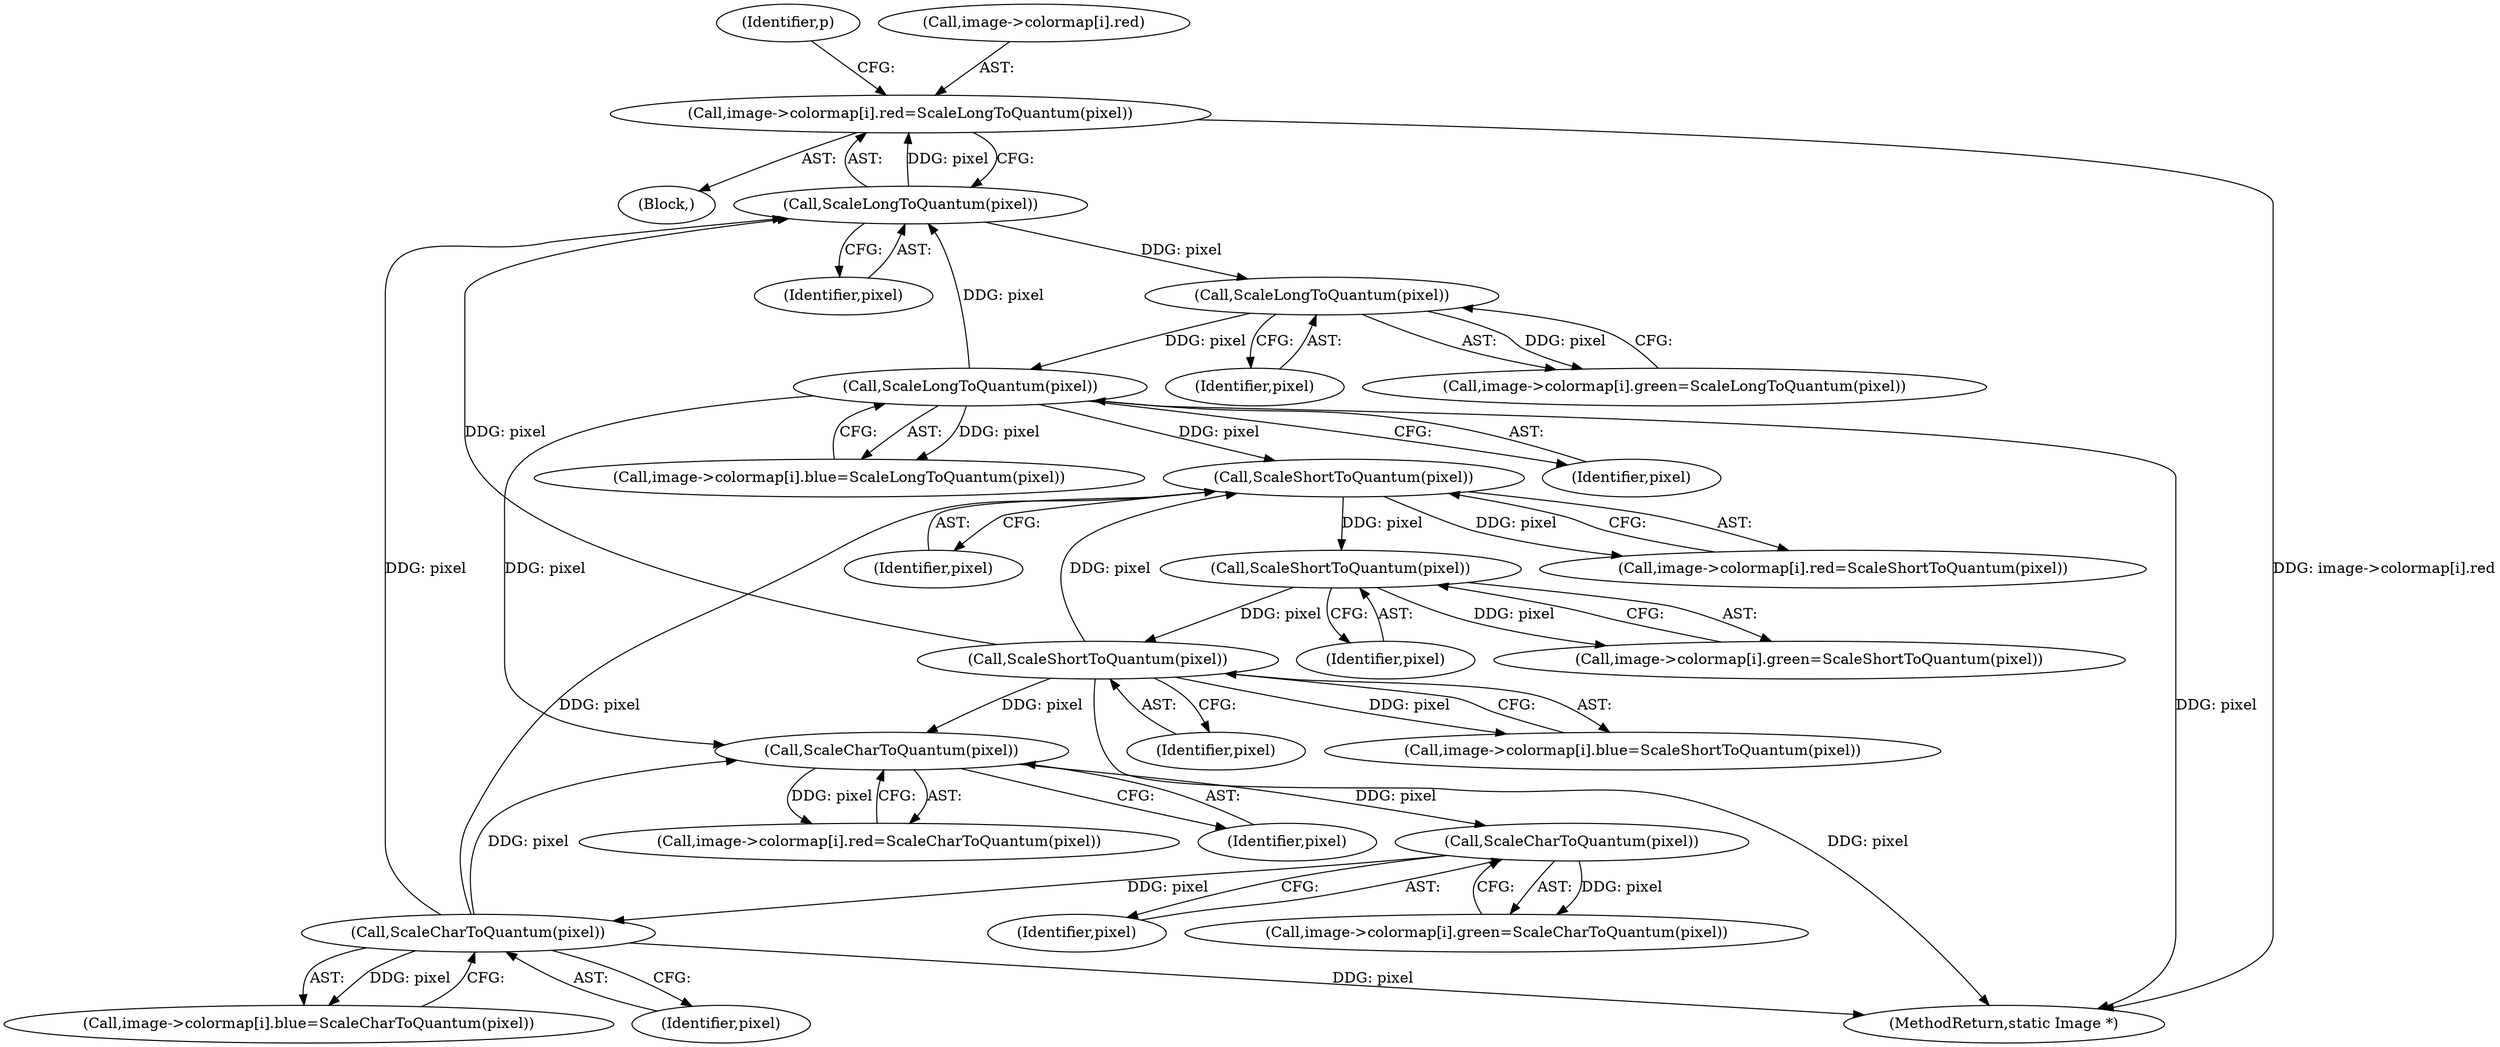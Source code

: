 digraph "0_ImageMagick_7fd419441bc7103398e313558171d342c6315f44@pointer" {
"1002349" [label="(Call,image->colormap[i].red=ScaleLongToQuantum(pixel))"];
"1002357" [label="(Call,ScaleLongToQuantum(pixel))"];
"1002391" [label="(Call,ScaleLongToQuantum(pixel))"];
"1002374" [label="(Call,ScaleLongToQuantum(pixel))"];
"1002322" [label="(Call,ScaleShortToQuantum(pixel))"];
"1002305" [label="(Call,ScaleShortToQuantum(pixel))"];
"1002288" [label="(Call,ScaleShortToQuantum(pixel))"];
"1002253" [label="(Call,ScaleCharToQuantum(pixel))"];
"1002237" [label="(Call,ScaleCharToQuantum(pixel))"];
"1002221" [label="(Call,ScaleCharToQuantum(pixel))"];
"1002229" [label="(Call,image->colormap[i].green=ScaleCharToQuantum(pixel))"];
"1002360" [label="(Identifier,p)"];
"1002297" [label="(Call,image->colormap[i].green=ScaleShortToQuantum(pixel))"];
"1002213" [label="(Call,image->colormap[i].red=ScaleCharToQuantum(pixel))"];
"1002350" [label="(Call,image->colormap[i].red)"];
"1002238" [label="(Identifier,pixel)"];
"1002322" [label="(Call,ScaleShortToQuantum(pixel))"];
"1002391" [label="(Call,ScaleLongToQuantum(pixel))"];
"1002245" [label="(Call,image->colormap[i].blue=ScaleCharToQuantum(pixel))"];
"1002221" [label="(Call,ScaleCharToQuantum(pixel))"];
"1002341" [label="(Block,)"];
"1002314" [label="(Call,image->colormap[i].blue=ScaleShortToQuantum(pixel))"];
"1002306" [label="(Identifier,pixel)"];
"1002358" [label="(Identifier,pixel)"];
"1002253" [label="(Call,ScaleCharToQuantum(pixel))"];
"1002375" [label="(Identifier,pixel)"];
"1002374" [label="(Call,ScaleLongToQuantum(pixel))"];
"1002222" [label="(Identifier,pixel)"];
"1002357" [label="(Call,ScaleLongToQuantum(pixel))"];
"1002366" [label="(Call,image->colormap[i].green=ScaleLongToQuantum(pixel))"];
"1002349" [label="(Call,image->colormap[i].red=ScaleLongToQuantum(pixel))"];
"1002543" [label="(MethodReturn,static Image *)"];
"1002392" [label="(Identifier,pixel)"];
"1002237" [label="(Call,ScaleCharToQuantum(pixel))"];
"1002383" [label="(Call,image->colormap[i].blue=ScaleLongToQuantum(pixel))"];
"1002289" [label="(Identifier,pixel)"];
"1002323" [label="(Identifier,pixel)"];
"1002288" [label="(Call,ScaleShortToQuantum(pixel))"];
"1002305" [label="(Call,ScaleShortToQuantum(pixel))"];
"1002254" [label="(Identifier,pixel)"];
"1002280" [label="(Call,image->colormap[i].red=ScaleShortToQuantum(pixel))"];
"1002349" -> "1002341"  [label="AST: "];
"1002349" -> "1002357"  [label="CFG: "];
"1002350" -> "1002349"  [label="AST: "];
"1002357" -> "1002349"  [label="AST: "];
"1002360" -> "1002349"  [label="CFG: "];
"1002349" -> "1002543"  [label="DDG: image->colormap[i].red"];
"1002357" -> "1002349"  [label="DDG: pixel"];
"1002357" -> "1002358"  [label="CFG: "];
"1002358" -> "1002357"  [label="AST: "];
"1002391" -> "1002357"  [label="DDG: pixel"];
"1002322" -> "1002357"  [label="DDG: pixel"];
"1002253" -> "1002357"  [label="DDG: pixel"];
"1002357" -> "1002374"  [label="DDG: pixel"];
"1002391" -> "1002383"  [label="AST: "];
"1002391" -> "1002392"  [label="CFG: "];
"1002392" -> "1002391"  [label="AST: "];
"1002383" -> "1002391"  [label="CFG: "];
"1002391" -> "1002543"  [label="DDG: pixel"];
"1002391" -> "1002221"  [label="DDG: pixel"];
"1002391" -> "1002288"  [label="DDG: pixel"];
"1002391" -> "1002383"  [label="DDG: pixel"];
"1002374" -> "1002391"  [label="DDG: pixel"];
"1002374" -> "1002366"  [label="AST: "];
"1002374" -> "1002375"  [label="CFG: "];
"1002375" -> "1002374"  [label="AST: "];
"1002366" -> "1002374"  [label="CFG: "];
"1002374" -> "1002366"  [label="DDG: pixel"];
"1002322" -> "1002314"  [label="AST: "];
"1002322" -> "1002323"  [label="CFG: "];
"1002323" -> "1002322"  [label="AST: "];
"1002314" -> "1002322"  [label="CFG: "];
"1002322" -> "1002543"  [label="DDG: pixel"];
"1002322" -> "1002221"  [label="DDG: pixel"];
"1002322" -> "1002288"  [label="DDG: pixel"];
"1002322" -> "1002314"  [label="DDG: pixel"];
"1002305" -> "1002322"  [label="DDG: pixel"];
"1002305" -> "1002297"  [label="AST: "];
"1002305" -> "1002306"  [label="CFG: "];
"1002306" -> "1002305"  [label="AST: "];
"1002297" -> "1002305"  [label="CFG: "];
"1002305" -> "1002297"  [label="DDG: pixel"];
"1002288" -> "1002305"  [label="DDG: pixel"];
"1002288" -> "1002280"  [label="AST: "];
"1002288" -> "1002289"  [label="CFG: "];
"1002289" -> "1002288"  [label="AST: "];
"1002280" -> "1002288"  [label="CFG: "];
"1002288" -> "1002280"  [label="DDG: pixel"];
"1002253" -> "1002288"  [label="DDG: pixel"];
"1002253" -> "1002245"  [label="AST: "];
"1002253" -> "1002254"  [label="CFG: "];
"1002254" -> "1002253"  [label="AST: "];
"1002245" -> "1002253"  [label="CFG: "];
"1002253" -> "1002543"  [label="DDG: pixel"];
"1002253" -> "1002221"  [label="DDG: pixel"];
"1002253" -> "1002245"  [label="DDG: pixel"];
"1002237" -> "1002253"  [label="DDG: pixel"];
"1002237" -> "1002229"  [label="AST: "];
"1002237" -> "1002238"  [label="CFG: "];
"1002238" -> "1002237"  [label="AST: "];
"1002229" -> "1002237"  [label="CFG: "];
"1002237" -> "1002229"  [label="DDG: pixel"];
"1002221" -> "1002237"  [label="DDG: pixel"];
"1002221" -> "1002213"  [label="AST: "];
"1002221" -> "1002222"  [label="CFG: "];
"1002222" -> "1002221"  [label="AST: "];
"1002213" -> "1002221"  [label="CFG: "];
"1002221" -> "1002213"  [label="DDG: pixel"];
}
